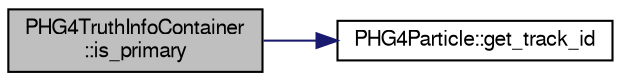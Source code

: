 digraph "PHG4TruthInfoContainer::is_primary"
{
  bgcolor="transparent";
  edge [fontname="FreeSans",fontsize="10",labelfontname="FreeSans",labelfontsize="10"];
  node [fontname="FreeSans",fontsize="10",shape=record];
  rankdir="LR";
  Node1 [label="PHG4TruthInfoContainer\l::is_primary",height=0.2,width=0.4,color="black", fillcolor="grey75", style="filled" fontcolor="black"];
  Node1 -> Node2 [color="midnightblue",fontsize="10",style="solid",fontname="FreeSans"];
  Node2 [label="PHG4Particle::get_track_id",height=0.2,width=0.4,color="black",URL="$de/dc9/classPHG4Particle.html#ac29b72a8cdeebc0754b6dd42b0cfab86"];
}
